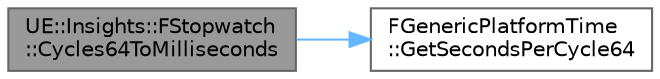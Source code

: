 digraph "UE::Insights::FStopwatch::Cycles64ToMilliseconds"
{
 // INTERACTIVE_SVG=YES
 // LATEX_PDF_SIZE
  bgcolor="transparent";
  edge [fontname=Helvetica,fontsize=10,labelfontname=Helvetica,labelfontsize=10];
  node [fontname=Helvetica,fontsize=10,shape=box,height=0.2,width=0.4];
  rankdir="LR";
  Node1 [id="Node000001",label="UE::Insights::FStopwatch\l::Cycles64ToMilliseconds",height=0.2,width=0.4,color="gray40", fillcolor="grey60", style="filled", fontcolor="black",tooltip=" "];
  Node1 -> Node2 [id="edge1_Node000001_Node000002",color="steelblue1",style="solid",tooltip=" "];
  Node2 [id="Node000002",label="FGenericPlatformTime\l::GetSecondsPerCycle64",height=0.2,width=0.4,color="grey40", fillcolor="white", style="filled",URL="$dc/d9b/structFGenericPlatformTime.html#a514862b6d853f900b43d961fd0029f0e",tooltip="Returns seconds per cycle, to pair with Cycles64()."];
}
